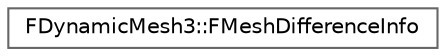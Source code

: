 digraph "Graphical Class Hierarchy"
{
 // INTERACTIVE_SVG=YES
 // LATEX_PDF_SIZE
  bgcolor="transparent";
  edge [fontname=Helvetica,fontsize=10,labelfontname=Helvetica,labelfontsize=10];
  node [fontname=Helvetica,fontsize=10,shape=box,height=0.2,width=0.4];
  rankdir="LR";
  Node0 [id="Node000000",label="FDynamicMesh3::FMeshDifferenceInfo",height=0.2,width=0.4,color="grey40", fillcolor="white", style="filled",URL="$dc/db1/structFDynamicMesh3_1_1FMeshDifferenceInfo.html",tooltip=" "];
}
